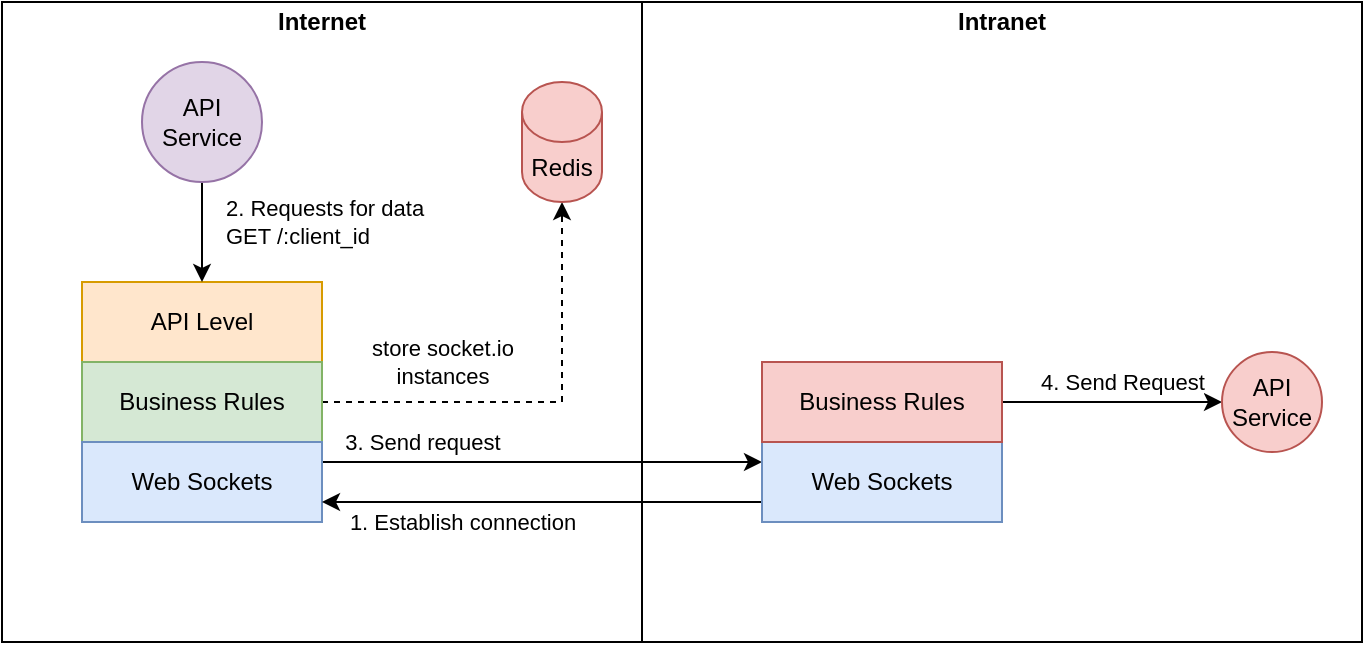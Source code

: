 <mxfile version="14.4.9" type="device"><diagram id="zExFs_JxRybs_SAzT-cH" name="Page-1"><mxGraphModel dx="1368" dy="774" grid="1" gridSize="10" guides="1" tooltips="1" connect="1" arrows="1" fold="1" page="1" pageScale="1" pageWidth="850" pageHeight="1100" math="0" shadow="0"><root><mxCell id="0"/><mxCell id="1" parent="0"/><mxCell id="5spemRW8OuL-xAuKNCEe-18" value="" style="rounded=0;whiteSpace=wrap;html=1;" vertex="1" parent="1"><mxGeometry x="80" y="80" width="320" height="320" as="geometry"/></mxCell><mxCell id="5spemRW8OuL-xAuKNCEe-20" value="" style="rounded=0;whiteSpace=wrap;html=1;" vertex="1" parent="1"><mxGeometry x="400" y="80" width="360" height="320" as="geometry"/></mxCell><mxCell id="5spemRW8OuL-xAuKNCEe-1" value="API Level" style="rounded=0;whiteSpace=wrap;html=1;fillColor=#ffe6cc;strokeColor=#d79b00;" vertex="1" parent="1"><mxGeometry x="120" y="220" width="120" height="40" as="geometry"/></mxCell><mxCell id="5spemRW8OuL-xAuKNCEe-24" style="edgeStyle=orthogonalEdgeStyle;rounded=0;orthogonalLoop=1;jettySize=auto;html=1;exitX=1;exitY=0.5;exitDx=0;exitDy=0;entryX=0.5;entryY=1;entryDx=0;entryDy=0;entryPerimeter=0;align=left;dashed=1;" edge="1" parent="1" source="5spemRW8OuL-xAuKNCEe-2" target="5spemRW8OuL-xAuKNCEe-23"><mxGeometry relative="1" as="geometry"/></mxCell><mxCell id="5spemRW8OuL-xAuKNCEe-25" value="store socket.io &lt;br&gt;instances" style="edgeLabel;html=1;align=center;verticalAlign=middle;resizable=0;points=[];" vertex="1" connectable="0" parent="5spemRW8OuL-xAuKNCEe-24"><mxGeometry x="-0.264" y="-3" relative="1" as="geometry"><mxPoint x="-21" y="-23" as="offset"/></mxGeometry></mxCell><mxCell id="5spemRW8OuL-xAuKNCEe-2" value="Business Rules" style="rounded=0;whiteSpace=wrap;html=1;fillColor=#d5e8d4;strokeColor=#82b366;" vertex="1" parent="1"><mxGeometry x="120" y="260" width="120" height="40" as="geometry"/></mxCell><mxCell id="5spemRW8OuL-xAuKNCEe-11" value="3. Send request" style="edgeStyle=orthogonalEdgeStyle;rounded=0;orthogonalLoop=1;jettySize=auto;html=1;exitX=1;exitY=0.25;exitDx=0;exitDy=0;entryX=0;entryY=0.25;entryDx=0;entryDy=0;" edge="1" parent="1" source="5spemRW8OuL-xAuKNCEe-4" target="5spemRW8OuL-xAuKNCEe-6"><mxGeometry x="-0.545" y="10" relative="1" as="geometry"><mxPoint as="offset"/></mxGeometry></mxCell><mxCell id="5spemRW8OuL-xAuKNCEe-4" value="Web Sockets" style="rounded=0;whiteSpace=wrap;html=1;fillColor=#dae8fc;strokeColor=#6c8ebf;" vertex="1" parent="1"><mxGeometry x="120" y="300" width="120" height="40" as="geometry"/></mxCell><mxCell id="5spemRW8OuL-xAuKNCEe-12" style="edgeStyle=orthogonalEdgeStyle;rounded=0;orthogonalLoop=1;jettySize=auto;html=1;exitX=0;exitY=0.75;exitDx=0;exitDy=0;entryX=1;entryY=0.75;entryDx=0;entryDy=0;" edge="1" parent="1" source="5spemRW8OuL-xAuKNCEe-6" target="5spemRW8OuL-xAuKNCEe-4"><mxGeometry relative="1" as="geometry"/></mxCell><mxCell id="5spemRW8OuL-xAuKNCEe-15" value="1. Establish connection" style="edgeLabel;html=1;align=center;verticalAlign=middle;resizable=0;points=[];" vertex="1" connectable="0" parent="5spemRW8OuL-xAuKNCEe-12"><mxGeometry x="0.167" relative="1" as="geometry"><mxPoint x="-22" y="10" as="offset"/></mxGeometry></mxCell><mxCell id="5spemRW8OuL-xAuKNCEe-6" value="Web Sockets" style="rounded=0;whiteSpace=wrap;html=1;fillColor=#dae8fc;strokeColor=#6c8ebf;" vertex="1" parent="1"><mxGeometry x="460" y="300" width="120" height="40" as="geometry"/></mxCell><mxCell id="5spemRW8OuL-xAuKNCEe-10" value="4. Send Request" style="edgeStyle=orthogonalEdgeStyle;rounded=0;orthogonalLoop=1;jettySize=auto;html=1;exitX=1;exitY=0.5;exitDx=0;exitDy=0;entryX=0;entryY=0.5;entryDx=0;entryDy=0;" edge="1" parent="1" source="5spemRW8OuL-xAuKNCEe-8" target="5spemRW8OuL-xAuKNCEe-9"><mxGeometry x="0.091" y="10" relative="1" as="geometry"><mxPoint as="offset"/></mxGeometry></mxCell><mxCell id="5spemRW8OuL-xAuKNCEe-8" value="Business Rules" style="rounded=0;whiteSpace=wrap;html=1;fillColor=#f8cecc;strokeColor=#b85450;" vertex="1" parent="1"><mxGeometry x="460" y="260" width="120" height="40" as="geometry"/></mxCell><mxCell id="5spemRW8OuL-xAuKNCEe-9" value="API&lt;br&gt;Service" style="ellipse;whiteSpace=wrap;html=1;aspect=fixed;fillColor=#f8cecc;strokeColor=#b85450;" vertex="1" parent="1"><mxGeometry x="690" y="255" width="50" height="50" as="geometry"/></mxCell><mxCell id="5spemRW8OuL-xAuKNCEe-14" value="2. Requests for data&lt;br&gt;GET /:client_id" style="edgeStyle=orthogonalEdgeStyle;rounded=0;orthogonalLoop=1;jettySize=auto;html=1;exitX=0.5;exitY=1;exitDx=0;exitDy=0;align=left;" edge="1" parent="1" source="5spemRW8OuL-xAuKNCEe-13" target="5spemRW8OuL-xAuKNCEe-1"><mxGeometry x="-0.2" y="10" relative="1" as="geometry"><mxPoint as="offset"/></mxGeometry></mxCell><mxCell id="5spemRW8OuL-xAuKNCEe-13" value="API Service" style="ellipse;whiteSpace=wrap;html=1;aspect=fixed;fillColor=#e1d5e7;strokeColor=#9673a6;" vertex="1" parent="1"><mxGeometry x="150" y="110" width="60" height="60" as="geometry"/></mxCell><mxCell id="5spemRW8OuL-xAuKNCEe-21" value="Internet" style="text;html=1;strokeColor=none;fillColor=none;align=center;verticalAlign=middle;whiteSpace=wrap;rounded=0;fontStyle=1" vertex="1" parent="1"><mxGeometry x="220" y="80" width="40" height="20" as="geometry"/></mxCell><mxCell id="5spemRW8OuL-xAuKNCEe-22" value="Intranet" style="text;html=1;strokeColor=none;fillColor=none;align=center;verticalAlign=middle;whiteSpace=wrap;rounded=0;fontStyle=1" vertex="1" parent="1"><mxGeometry x="560" y="80" width="40" height="20" as="geometry"/></mxCell><mxCell id="5spemRW8OuL-xAuKNCEe-23" value="Redis" style="shape=cylinder3;whiteSpace=wrap;html=1;boundedLbl=1;backgroundOutline=1;size=15;fillColor=#f8cecc;strokeColor=#b85450;" vertex="1" parent="1"><mxGeometry x="340" y="120" width="40" height="60" as="geometry"/></mxCell></root></mxGraphModel></diagram></mxfile>
